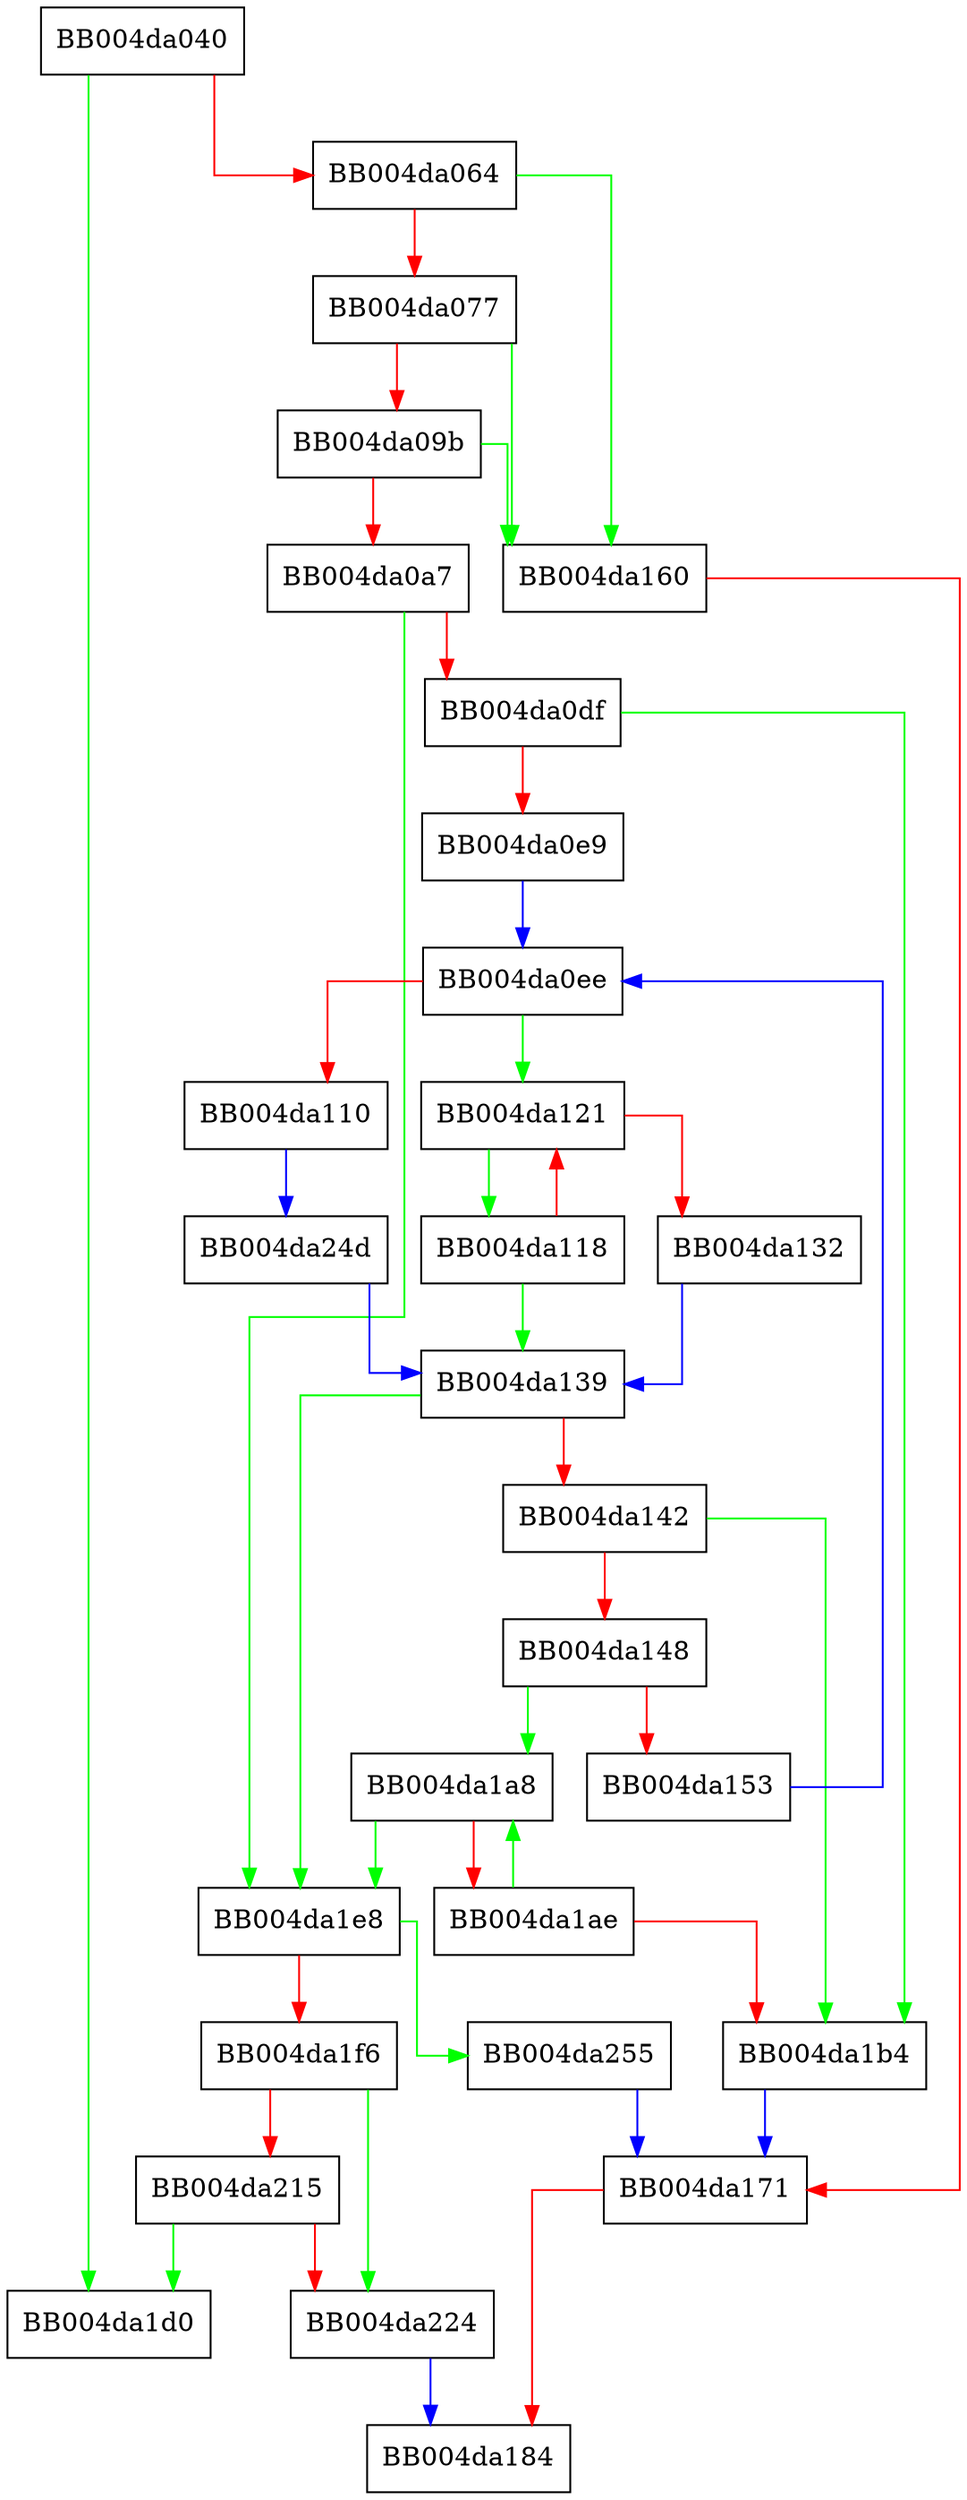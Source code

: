 digraph tls_parse_ctos_use_srtp {
  node [shape="box"];
  graph [splines=ortho];
  BB004da040 -> BB004da1d0 [color="green"];
  BB004da040 -> BB004da064 [color="red"];
  BB004da064 -> BB004da160 [color="green"];
  BB004da064 -> BB004da077 [color="red"];
  BB004da077 -> BB004da160 [color="green"];
  BB004da077 -> BB004da09b [color="red"];
  BB004da09b -> BB004da160 [color="green"];
  BB004da09b -> BB004da0a7 [color="red"];
  BB004da0a7 -> BB004da1e8 [color="green"];
  BB004da0a7 -> BB004da0df [color="red"];
  BB004da0df -> BB004da1b4 [color="green"];
  BB004da0df -> BB004da0e9 [color="red"];
  BB004da0e9 -> BB004da0ee [color="blue"];
  BB004da0ee -> BB004da121 [color="green"];
  BB004da0ee -> BB004da110 [color="red"];
  BB004da110 -> BB004da24d [color="blue"];
  BB004da118 -> BB004da139 [color="green"];
  BB004da118 -> BB004da121 [color="red"];
  BB004da121 -> BB004da118 [color="green"];
  BB004da121 -> BB004da132 [color="red"];
  BB004da132 -> BB004da139 [color="blue"];
  BB004da139 -> BB004da1e8 [color="green"];
  BB004da139 -> BB004da142 [color="red"];
  BB004da142 -> BB004da1b4 [color="green"];
  BB004da142 -> BB004da148 [color="red"];
  BB004da148 -> BB004da1a8 [color="green"];
  BB004da148 -> BB004da153 [color="red"];
  BB004da153 -> BB004da0ee [color="blue"];
  BB004da160 -> BB004da171 [color="red"];
  BB004da171 -> BB004da184 [color="red"];
  BB004da1a8 -> BB004da1e8 [color="green"];
  BB004da1a8 -> BB004da1ae [color="red"];
  BB004da1ae -> BB004da1a8 [color="green"];
  BB004da1ae -> BB004da1b4 [color="red"];
  BB004da1b4 -> BB004da171 [color="blue"];
  BB004da1e8 -> BB004da255 [color="green"];
  BB004da1e8 -> BB004da1f6 [color="red"];
  BB004da1f6 -> BB004da224 [color="green"];
  BB004da1f6 -> BB004da215 [color="red"];
  BB004da215 -> BB004da1d0 [color="green"];
  BB004da215 -> BB004da224 [color="red"];
  BB004da224 -> BB004da184 [color="blue"];
  BB004da24d -> BB004da139 [color="blue"];
  BB004da255 -> BB004da171 [color="blue"];
}